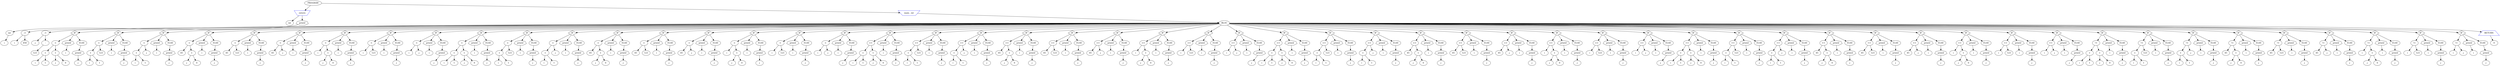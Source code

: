 //fichier DOT représentant le graph du fichier c analysé
digraph test {

node_0 [label="PROGRAM"];
node_1 [label="extern"shape=invtrapezium color=blue];
node_2 [label="int"];
node_3 [label="printd"shape=septagon];
node_4 [label="int"];
node_5 [label="i"];
node_9 [label="main , int"shape=invtrapezium color=blue];
node_11 [label="BLOC"];
node_13 [label=":="];
node_14 [label="i"];
node_15 [label="450"];
node_17 [label=":="];
node_18 [label="j"];
node_19 [label="-"];
node_20 [label="123"];
node_23 [label="IF"shape=diamond];
node_24 [label="<"];
node_25 [label="+"];
node_26 [label="i"];
node_27 [label="1"];
node_29 [label="+"];
node_30 [label="j"];
node_31 [label="0"];
node_34 [label="printd"shape=septagon];
node_35 [label="i"];
node_37 [label="ELSE"];
node_38 [label="printd"shape=septagon];
node_39 [label="j"];
node_43 [label="IF"shape=diamond];
node_44 [label="<"];
node_45 [label="+"];
node_46 [label="i"];
node_47 [label="1"];
node_49 [label="123"];
node_51 [label="printd"shape=septagon];
node_52 [label="i"];
node_54 [label="ELSE"];
node_55 [label="printd"shape=septagon];
node_56 [label="j"];
node_60 [label="IF"shape=diamond];
node_61 [label="<"];
node_62 [label="+"];
node_63 [label="i"];
node_64 [label="1"];
node_66 [label="j"];
node_68 [label="printd"shape=septagon];
node_69 [label="i"];
node_71 [label="ELSE"];
node_72 [label="printd"shape=septagon];
node_73 [label="j"];
node_77 [label="IF"shape=diamond];
node_78 [label="<"];
node_79 [label="45"];
node_80 [label="+"];
node_81 [label="j"];
node_82 [label="0"];
node_85 [label="printd"shape=septagon];
node_86 [label="i"];
node_88 [label="ELSE"];
node_89 [label="printd"shape=septagon];
node_90 [label="j"];
node_94 [label="IF"shape=diamond];
node_95 [label="<"];
node_96 [label="45"];
node_97 [label="123"];
node_99 [label="printd"shape=septagon];
node_100 [label="i"];
node_102 [label="ELSE"];
node_103 [label="printd"shape=septagon];
node_104 [label="j"];
node_108 [label="IF"shape=diamond];
node_109 [label="<"];
node_110 [label="45"];
node_111 [label="j"];
node_113 [label="printd"shape=septagon];
node_114 [label="i"];
node_116 [label="ELSE"];
node_117 [label="printd"shape=septagon];
node_118 [label="j"];
node_122 [label="IF"shape=diamond];
node_123 [label="<"];
node_124 [label="i"];
node_125 [label="+"];
node_126 [label="j"];
node_127 [label="0"];
node_130 [label="printd"shape=septagon];
node_131 [label="i"];
node_133 [label="ELSE"];
node_134 [label="printd"shape=septagon];
node_135 [label="j"];
node_139 [label="IF"shape=diamond];
node_140 [label="<"];
node_141 [label="i"];
node_142 [label="123"];
node_144 [label="printd"shape=septagon];
node_145 [label="i"];
node_147 [label="ELSE"];
node_148 [label="printd"shape=septagon];
node_149 [label="j"];
node_153 [label="IF"shape=diamond];
node_154 [label="<"];
node_155 [label="i"];
node_156 [label="j"];
node_158 [label="printd"shape=septagon];
node_159 [label="i"];
node_161 [label="ELSE"];
node_162 [label="printd"shape=septagon];
node_163 [label="j"];
node_167 [label="IF"shape=diamond];
node_168 [label=">"];
node_169 [label="+"];
node_170 [label="i"];
node_171 [label="1"];
node_173 [label="+"];
node_174 [label="j"];
node_175 [label="0"];
node_178 [label="printd"shape=septagon];
node_179 [label="i"];
node_181 [label="ELSE"];
node_182 [label="printd"shape=septagon];
node_183 [label="j"];
node_187 [label="IF"shape=diamond];
node_188 [label=">"];
node_189 [label="+"];
node_190 [label="i"];
node_191 [label="1"];
node_193 [label="123"];
node_195 [label="printd"shape=septagon];
node_196 [label="i"];
node_198 [label="ELSE"];
node_199 [label="printd"shape=septagon];
node_200 [label="j"];
node_204 [label="IF"shape=diamond];
node_205 [label=">"];
node_206 [label="+"];
node_207 [label="i"];
node_208 [label="1"];
node_210 [label="j"];
node_212 [label="printd"shape=septagon];
node_213 [label="i"];
node_215 [label="ELSE"];
node_216 [label="printd"shape=septagon];
node_217 [label="j"];
node_221 [label="IF"shape=diamond];
node_222 [label=">"];
node_223 [label="45"];
node_224 [label="+"];
node_225 [label="j"];
node_226 [label="0"];
node_229 [label="printd"shape=septagon];
node_230 [label="i"];
node_232 [label="ELSE"];
node_233 [label="printd"shape=septagon];
node_234 [label="j"];
node_238 [label="IF"shape=diamond];
node_239 [label=">"];
node_240 [label="45"];
node_241 [label="123"];
node_243 [label="printd"shape=septagon];
node_244 [label="i"];
node_246 [label="ELSE"];
node_247 [label="printd"shape=septagon];
node_248 [label="j"];
node_252 [label="IF"shape=diamond];
node_253 [label=">"];
node_254 [label="45"];
node_255 [label="j"];
node_257 [label="printd"shape=septagon];
node_258 [label="i"];
node_260 [label="ELSE"];
node_261 [label="printd"shape=septagon];
node_262 [label="j"];
node_266 [label="IF"shape=diamond];
node_267 [label=">"];
node_268 [label="i"];
node_269 [label="+"];
node_270 [label="j"];
node_271 [label="0"];
node_274 [label="printd"shape=septagon];
node_275 [label="i"];
node_277 [label="ELSE"];
node_278 [label="printd"shape=septagon];
node_279 [label="j"];
node_283 [label="IF"shape=diamond];
node_284 [label=">"];
node_285 [label="i"];
node_286 [label="123"];
node_288 [label="printd"shape=septagon];
node_289 [label="i"];
node_291 [label="ELSE"];
node_292 [label="printd"shape=septagon];
node_293 [label="j"];
node_297 [label="IF"shape=diamond];
node_298 [label=">"];
node_299 [label="i"];
node_300 [label="j"];
node_302 [label="printd"shape=septagon];
node_303 [label="i"];
node_305 [label="ELSE"];
node_306 [label="printd"shape=septagon];
node_307 [label="j"];
node_311 [label="IF"shape=diamond];
node_312 [label=">="];
node_313 [label="+"];
node_314 [label="i"];
node_315 [label="1"];
node_317 [label="+"];
node_318 [label="j"];
node_319 [label="0"];
node_322 [label="printd"shape=septagon];
node_323 [label="i"];
node_325 [label="ELSE"];
node_326 [label="printd"shape=septagon];
node_327 [label="j"];
node_331 [label="IF"shape=diamond];
node_332 [label=">="];
node_333 [label="+"];
node_334 [label="i"];
node_335 [label="1"];
node_337 [label="123"];
node_339 [label="printd"shape=septagon];
node_340 [label="i"];
node_342 [label="ELSE"];
node_343 [label="printd"shape=septagon];
node_344 [label="j"];
node_348 [label="IF"shape=diamond];
node_349 [label=">="];
node_350 [label="+"];
node_351 [label="i"];
node_352 [label="1"];
node_354 [label="j"];
node_356 [label="printd"shape=septagon];
node_357 [label="i"];
node_359 [label="ELSE"];
node_360 [label="printd"shape=septagon];
node_361 [label="j"];
node_365 [label="IF"shape=diamond];
node_366 [label=">="];
node_367 [label="45"];
node_368 [label="+"];
node_369 [label="j"];
node_370 [label="0"];
node_373 [label="printd"shape=septagon];
node_374 [label="i"];
node_376 [label="ELSE"];
node_377 [label="printd"shape=septagon];
node_378 [label="j"];
node_382 [label="IF"shape=diamond];
node_383 [label=">="];
node_384 [label="45"];
node_385 [label="123"];
node_387 [label="printd"shape=septagon];
node_388 [label="i"];
node_390 [label="ELSE"];
node_391 [label="printd"shape=septagon];
node_392 [label="j"];
node_396 [label="IF"shape=diamond];
node_397 [label=">="];
node_398 [label="45"];
node_399 [label="j"];
node_401 [label="printd"shape=septagon];
node_402 [label="i"];
node_404 [label="ELSE"];
node_405 [label="printd"shape=septagon];
node_406 [label="j"];
node_410 [label="IF"shape=diamond];
node_411 [label=">="];
node_412 [label="i"];
node_413 [label="+"];
node_414 [label="j"];
node_415 [label="0"];
node_418 [label="printd"shape=septagon];
node_419 [label="i"];
node_421 [label="ELSE"];
node_422 [label="printd"shape=septagon];
node_423 [label="j"];
node_427 [label="IF"shape=diamond];
node_428 [label=">="];
node_429 [label="i"];
node_430 [label="123"];
node_432 [label="printd"shape=septagon];
node_433 [label="i"];
node_435 [label="ELSE"];
node_436 [label="printd"shape=septagon];
node_437 [label="j"];
node_441 [label="IF"shape=diamond];
node_442 [label=">="];
node_443 [label="i"];
node_444 [label="j"];
node_446 [label="printd"shape=septagon];
node_447 [label="i"];
node_449 [label="ELSE"];
node_450 [label="printd"shape=septagon];
node_451 [label="j"];
node_455 [label="IF"shape=diamond];
node_456 [label="<="];
node_457 [label="+"];
node_458 [label="i"];
node_459 [label="1"];
node_461 [label="+"];
node_462 [label="j"];
node_463 [label="0"];
node_466 [label="printd"shape=septagon];
node_467 [label="i"];
node_469 [label="ELSE"];
node_470 [label="printd"shape=septagon];
node_471 [label="j"];
node_475 [label="IF"shape=diamond];
node_476 [label="<="];
node_477 [label="+"];
node_478 [label="i"];
node_479 [label="1"];
node_481 [label="123"];
node_483 [label="printd"shape=septagon];
node_484 [label="i"];
node_486 [label="ELSE"];
node_487 [label="printd"shape=septagon];
node_488 [label="j"];
node_492 [label="IF"shape=diamond];
node_493 [label="<="];
node_494 [label="+"];
node_495 [label="i"];
node_496 [label="1"];
node_498 [label="j"];
node_500 [label="printd"shape=septagon];
node_501 [label="i"];
node_503 [label="ELSE"];
node_504 [label="printd"shape=septagon];
node_505 [label="j"];
node_509 [label="IF"shape=diamond];
node_510 [label="<="];
node_511 [label="45"];
node_512 [label="+"];
node_513 [label="j"];
node_514 [label="0"];
node_517 [label="printd"shape=septagon];
node_518 [label="i"];
node_520 [label="ELSE"];
node_521 [label="printd"shape=septagon];
node_522 [label="j"];
node_526 [label="IF"shape=diamond];
node_527 [label="<="];
node_528 [label="45"];
node_529 [label="123"];
node_531 [label="printd"shape=septagon];
node_532 [label="i"];
node_534 [label="ELSE"];
node_535 [label="printd"shape=septagon];
node_536 [label="j"];
node_540 [label="IF"shape=diamond];
node_541 [label="<="];
node_542 [label="45"];
node_543 [label="j"];
node_545 [label="printd"shape=septagon];
node_546 [label="i"];
node_548 [label="ELSE"];
node_549 [label="printd"shape=septagon];
node_550 [label="j"];
node_554 [label="IF"shape=diamond];
node_555 [label="<="];
node_556 [label="i"];
node_557 [label="+"];
node_558 [label="j"];
node_559 [label="0"];
node_562 [label="printd"shape=septagon];
node_563 [label="i"];
node_565 [label="ELSE"];
node_566 [label="printd"shape=septagon];
node_567 [label="j"];
node_571 [label="IF"shape=diamond];
node_572 [label="<="];
node_573 [label="i"];
node_574 [label="123"];
node_576 [label="printd"shape=septagon];
node_577 [label="i"];
node_579 [label="ELSE"];
node_580 [label="printd"shape=septagon];
node_581 [label="j"];
node_585 [label="IF"shape=diamond];
node_586 [label="<="];
node_587 [label="i"];
node_588 [label="j"];
node_590 [label="printd"shape=septagon];
node_591 [label="i"];
node_593 [label="ELSE"];
node_594 [label="printd"shape=septagon];
node_595 [label="j"];
node_599 [label="IF"shape=diamond];
node_600 [label="=="];
node_601 [label="+"];
node_602 [label="i"];
node_603 [label="1"];
node_605 [label="+"];
node_606 [label="j"];
node_607 [label="0"];
node_610 [label="printd"shape=septagon];
node_611 [label="i"];
node_613 [label="ELSE"];
node_614 [label="printd"shape=septagon];
node_615 [label="j"];
node_619 [label="IF"shape=diamond];
node_620 [label="=="];
node_621 [label="+"];
node_622 [label="i"];
node_623 [label="1"];
node_625 [label="123"];
node_627 [label="printd"shape=septagon];
node_628 [label="i"];
node_630 [label="ELSE"];
node_631 [label="printd"shape=septagon];
node_632 [label="j"];
node_636 [label="IF"shape=diamond];
node_637 [label="=="];
node_638 [label="+"];
node_639 [label="i"];
node_640 [label="1"];
node_642 [label="j"];
node_644 [label="printd"shape=septagon];
node_645 [label="i"];
node_647 [label="ELSE"];
node_648 [label="printd"shape=septagon];
node_649 [label="j"];
node_653 [label="IF"shape=diamond];
node_654 [label="=="];
node_655 [label="45"];
node_656 [label="+"];
node_657 [label="j"];
node_658 [label="0"];
node_661 [label="printd"shape=septagon];
node_662 [label="i"];
node_664 [label="ELSE"];
node_665 [label="printd"shape=septagon];
node_666 [label="j"];
node_670 [label="IF"shape=diamond];
node_671 [label="=="];
node_672 [label="45"];
node_673 [label="123"];
node_675 [label="printd"shape=septagon];
node_676 [label="i"];
node_678 [label="ELSE"];
node_679 [label="printd"shape=septagon];
node_680 [label="j"];
node_684 [label="IF"shape=diamond];
node_685 [label="=="];
node_686 [label="45"];
node_687 [label="j"];
node_689 [label="printd"shape=septagon];
node_690 [label="i"];
node_692 [label="ELSE"];
node_693 [label="printd"shape=septagon];
node_694 [label="j"];
node_698 [label="IF"shape=diamond];
node_699 [label="=="];
node_700 [label="i"];
node_701 [label="+"];
node_702 [label="j"];
node_703 [label="0"];
node_706 [label="printd"shape=septagon];
node_707 [label="i"];
node_709 [label="ELSE"];
node_710 [label="printd"shape=septagon];
node_711 [label="j"];
node_715 [label="IF"shape=diamond];
node_716 [label="=="];
node_717 [label="i"];
node_718 [label="123"];
node_720 [label="printd"shape=septagon];
node_721 [label="i"];
node_723 [label="ELSE"];
node_724 [label="printd"shape=septagon];
node_725 [label="j"];
node_729 [label="IF"shape=diamond];
node_730 [label="=="];
node_731 [label="i"];
node_732 [label="j"];
node_734 [label="printd"shape=septagon];
node_735 [label="i"];
node_737 [label="ELSE"];
node_738 [label="printd"shape=septagon];
node_739 [label="j"];
node_743 [label="IF"shape=diamond];
node_744 [label="!="];
node_745 [label="+"];
node_746 [label="i"];
node_747 [label="1"];
node_749 [label="+"];
node_750 [label="j"];
node_751 [label="0"];
node_754 [label="printd"shape=septagon];
node_755 [label="i"];
node_757 [label="ELSE"];
node_758 [label="printd"shape=septagon];
node_759 [label="j"];
node_763 [label="IF"shape=diamond];
node_764 [label="!="];
node_765 [label="+"];
node_766 [label="i"];
node_767 [label="1"];
node_769 [label="123"];
node_771 [label="printd"shape=septagon];
node_772 [label="i"];
node_774 [label="ELSE"];
node_775 [label="printd"shape=septagon];
node_776 [label="j"];
node_780 [label="IF"shape=diamond];
node_781 [label="!="];
node_782 [label="+"];
node_783 [label="i"];
node_784 [label="1"];
node_786 [label="j"];
node_788 [label="printd"shape=septagon];
node_789 [label="i"];
node_791 [label="ELSE"];
node_792 [label="printd"shape=septagon];
node_793 [label="j"];
node_797 [label="IF"shape=diamond];
node_798 [label="!="];
node_799 [label="45"];
node_800 [label="+"];
node_801 [label="j"];
node_802 [label="0"];
node_805 [label="printd"shape=septagon];
node_806 [label="i"];
node_808 [label="ELSE"];
node_809 [label="printd"shape=septagon];
node_810 [label="j"];
node_814 [label="IF"shape=diamond];
node_815 [label="!="];
node_816 [label="45"];
node_817 [label="123"];
node_819 [label="printd"shape=septagon];
node_820 [label="i"];
node_822 [label="ELSE"];
node_823 [label="printd"shape=septagon];
node_824 [label="j"];
node_828 [label="IF"shape=diamond];
node_829 [label="!="];
node_830 [label="45"];
node_831 [label="j"];
node_833 [label="printd"shape=septagon];
node_834 [label="i"];
node_836 [label="ELSE"];
node_837 [label="printd"shape=septagon];
node_838 [label="j"];
node_842 [label="IF"shape=diamond];
node_843 [label="!="];
node_844 [label="i"];
node_845 [label="+"];
node_846 [label="j"];
node_847 [label="0"];
node_850 [label="printd"shape=septagon];
node_851 [label="i"];
node_853 [label="ELSE"];
node_854 [label="printd"shape=septagon];
node_855 [label="j"];
node_859 [label="IF"shape=diamond];
node_860 [label="!="];
node_861 [label="i"];
node_862 [label="123"];
node_864 [label="printd"shape=septagon];
node_865 [label="i"];
node_867 [label="ELSE"];
node_868 [label="printd"shape=septagon];
node_869 [label="j"];
node_873 [label="IF"shape=diamond];
node_874 [label="!="];
node_875 [label="i"];
node_876 [label="j"];
node_878 [label="printd"shape=septagon];
node_879 [label="i"];
node_881 [label="ELSE"];
node_882 [label="printd"shape=septagon];
node_883 [label="j"];
node_887 [label="RETURN"shape=trapezium color=blue];
node_888 [label="0"];
node_0 -> node_1;
node_0 -> node_9;
node_1 -> node_2;
node_1 -> node_3;
node_3 -> node_4;
node_4 -> node_5;
node_9 -> node_11;
node_11 -> node_13;
node_11 -> node_17;
node_11 -> node_23;
node_11 -> node_43;
node_11 -> node_60;
node_11 -> node_77;
node_11 -> node_94;
node_11 -> node_108;
node_11 -> node_122;
node_11 -> node_139;
node_11 -> node_153;
node_11 -> node_167;
node_11 -> node_187;
node_11 -> node_204;
node_11 -> node_221;
node_11 -> node_238;
node_11 -> node_252;
node_11 -> node_266;
node_11 -> node_283;
node_11 -> node_297;
node_11 -> node_311;
node_11 -> node_331;
node_11 -> node_348;
node_11 -> node_365;
node_11 -> node_382;
node_11 -> node_396;
node_11 -> node_410;
node_11 -> node_427;
node_11 -> node_441;
node_11 -> node_455;
node_11 -> node_475;
node_11 -> node_492;
node_11 -> node_509;
node_11 -> node_526;
node_11 -> node_540;
node_11 -> node_554;
node_11 -> node_571;
node_11 -> node_585;
node_11 -> node_599;
node_11 -> node_619;
node_11 -> node_636;
node_11 -> node_653;
node_11 -> node_670;
node_11 -> node_684;
node_11 -> node_698;
node_11 -> node_715;
node_11 -> node_729;
node_11 -> node_743;
node_11 -> node_763;
node_11 -> node_780;
node_11 -> node_797;
node_11 -> node_814;
node_11 -> node_828;
node_11 -> node_842;
node_11 -> node_859;
node_11 -> node_873;
node_11 -> node_887;
node_13 -> node_14;
node_13 -> node_15;
node_17 -> node_18;
node_17 -> node_19;
node_19 -> node_20;
node_23 -> node_24;
node_23 -> node_34;
node_23 -> node_37;
node_24 -> node_25;
node_24 -> node_29;
node_25 -> node_26;
node_25 -> node_27;
node_29 -> node_30;
node_29 -> node_31;
node_34 -> node_35;
node_37 -> node_38;
node_38 -> node_39;
node_43 -> node_44;
node_43 -> node_51;
node_43 -> node_54;
node_44 -> node_45;
node_44 -> node_49;
node_45 -> node_46;
node_45 -> node_47;
node_51 -> node_52;
node_54 -> node_55;
node_55 -> node_56;
node_60 -> node_61;
node_60 -> node_68;
node_60 -> node_71;
node_61 -> node_62;
node_61 -> node_66;
node_62 -> node_63;
node_62 -> node_64;
node_68 -> node_69;
node_71 -> node_72;
node_72 -> node_73;
node_77 -> node_78;
node_77 -> node_85;
node_77 -> node_88;
node_78 -> node_79;
node_78 -> node_80;
node_80 -> node_81;
node_80 -> node_82;
node_85 -> node_86;
node_88 -> node_89;
node_89 -> node_90;
node_94 -> node_95;
node_94 -> node_99;
node_94 -> node_102;
node_95 -> node_96;
node_95 -> node_97;
node_99 -> node_100;
node_102 -> node_103;
node_103 -> node_104;
node_108 -> node_109;
node_108 -> node_113;
node_108 -> node_116;
node_109 -> node_110;
node_109 -> node_111;
node_113 -> node_114;
node_116 -> node_117;
node_117 -> node_118;
node_122 -> node_123;
node_122 -> node_130;
node_122 -> node_133;
node_123 -> node_124;
node_123 -> node_125;
node_125 -> node_126;
node_125 -> node_127;
node_130 -> node_131;
node_133 -> node_134;
node_134 -> node_135;
node_139 -> node_140;
node_139 -> node_144;
node_139 -> node_147;
node_140 -> node_141;
node_140 -> node_142;
node_144 -> node_145;
node_147 -> node_148;
node_148 -> node_149;
node_153 -> node_154;
node_153 -> node_158;
node_153 -> node_161;
node_154 -> node_155;
node_154 -> node_156;
node_158 -> node_159;
node_161 -> node_162;
node_162 -> node_163;
node_167 -> node_168;
node_167 -> node_178;
node_167 -> node_181;
node_168 -> node_169;
node_168 -> node_173;
node_169 -> node_170;
node_169 -> node_171;
node_173 -> node_174;
node_173 -> node_175;
node_178 -> node_179;
node_181 -> node_182;
node_182 -> node_183;
node_187 -> node_188;
node_187 -> node_195;
node_187 -> node_198;
node_188 -> node_189;
node_188 -> node_193;
node_189 -> node_190;
node_189 -> node_191;
node_195 -> node_196;
node_198 -> node_199;
node_199 -> node_200;
node_204 -> node_205;
node_204 -> node_212;
node_204 -> node_215;
node_205 -> node_206;
node_205 -> node_210;
node_206 -> node_207;
node_206 -> node_208;
node_212 -> node_213;
node_215 -> node_216;
node_216 -> node_217;
node_221 -> node_222;
node_221 -> node_229;
node_221 -> node_232;
node_222 -> node_223;
node_222 -> node_224;
node_224 -> node_225;
node_224 -> node_226;
node_229 -> node_230;
node_232 -> node_233;
node_233 -> node_234;
node_238 -> node_239;
node_238 -> node_243;
node_238 -> node_246;
node_239 -> node_240;
node_239 -> node_241;
node_243 -> node_244;
node_246 -> node_247;
node_247 -> node_248;
node_252 -> node_253;
node_252 -> node_257;
node_252 -> node_260;
node_253 -> node_254;
node_253 -> node_255;
node_257 -> node_258;
node_260 -> node_261;
node_261 -> node_262;
node_266 -> node_267;
node_266 -> node_274;
node_266 -> node_277;
node_267 -> node_268;
node_267 -> node_269;
node_269 -> node_270;
node_269 -> node_271;
node_274 -> node_275;
node_277 -> node_278;
node_278 -> node_279;
node_283 -> node_284;
node_283 -> node_288;
node_283 -> node_291;
node_284 -> node_285;
node_284 -> node_286;
node_288 -> node_289;
node_291 -> node_292;
node_292 -> node_293;
node_297 -> node_298;
node_297 -> node_302;
node_297 -> node_305;
node_298 -> node_299;
node_298 -> node_300;
node_302 -> node_303;
node_305 -> node_306;
node_306 -> node_307;
node_311 -> node_312;
node_311 -> node_322;
node_311 -> node_325;
node_312 -> node_313;
node_312 -> node_317;
node_313 -> node_314;
node_313 -> node_315;
node_317 -> node_318;
node_317 -> node_319;
node_322 -> node_323;
node_325 -> node_326;
node_326 -> node_327;
node_331 -> node_332;
node_331 -> node_339;
node_331 -> node_342;
node_332 -> node_333;
node_332 -> node_337;
node_333 -> node_334;
node_333 -> node_335;
node_339 -> node_340;
node_342 -> node_343;
node_343 -> node_344;
node_348 -> node_349;
node_348 -> node_356;
node_348 -> node_359;
node_349 -> node_350;
node_349 -> node_354;
node_350 -> node_351;
node_350 -> node_352;
node_356 -> node_357;
node_359 -> node_360;
node_360 -> node_361;
node_365 -> node_366;
node_365 -> node_373;
node_365 -> node_376;
node_366 -> node_367;
node_366 -> node_368;
node_368 -> node_369;
node_368 -> node_370;
node_373 -> node_374;
node_376 -> node_377;
node_377 -> node_378;
node_382 -> node_383;
node_382 -> node_387;
node_382 -> node_390;
node_383 -> node_384;
node_383 -> node_385;
node_387 -> node_388;
node_390 -> node_391;
node_391 -> node_392;
node_396 -> node_397;
node_396 -> node_401;
node_396 -> node_404;
node_397 -> node_398;
node_397 -> node_399;
node_401 -> node_402;
node_404 -> node_405;
node_405 -> node_406;
node_410 -> node_411;
node_410 -> node_418;
node_410 -> node_421;
node_411 -> node_412;
node_411 -> node_413;
node_413 -> node_414;
node_413 -> node_415;
node_418 -> node_419;
node_421 -> node_422;
node_422 -> node_423;
node_427 -> node_428;
node_427 -> node_432;
node_427 -> node_435;
node_428 -> node_429;
node_428 -> node_430;
node_432 -> node_433;
node_435 -> node_436;
node_436 -> node_437;
node_441 -> node_442;
node_441 -> node_446;
node_441 -> node_449;
node_442 -> node_443;
node_442 -> node_444;
node_446 -> node_447;
node_449 -> node_450;
node_450 -> node_451;
node_455 -> node_456;
node_455 -> node_466;
node_455 -> node_469;
node_456 -> node_457;
node_456 -> node_461;
node_457 -> node_458;
node_457 -> node_459;
node_461 -> node_462;
node_461 -> node_463;
node_466 -> node_467;
node_469 -> node_470;
node_470 -> node_471;
node_475 -> node_476;
node_475 -> node_483;
node_475 -> node_486;
node_476 -> node_477;
node_476 -> node_481;
node_477 -> node_478;
node_477 -> node_479;
node_483 -> node_484;
node_486 -> node_487;
node_487 -> node_488;
node_492 -> node_493;
node_492 -> node_500;
node_492 -> node_503;
node_493 -> node_494;
node_493 -> node_498;
node_494 -> node_495;
node_494 -> node_496;
node_500 -> node_501;
node_503 -> node_504;
node_504 -> node_505;
node_509 -> node_510;
node_509 -> node_517;
node_509 -> node_520;
node_510 -> node_511;
node_510 -> node_512;
node_512 -> node_513;
node_512 -> node_514;
node_517 -> node_518;
node_520 -> node_521;
node_521 -> node_522;
node_526 -> node_527;
node_526 -> node_531;
node_526 -> node_534;
node_527 -> node_528;
node_527 -> node_529;
node_531 -> node_532;
node_534 -> node_535;
node_535 -> node_536;
node_540 -> node_541;
node_540 -> node_545;
node_540 -> node_548;
node_541 -> node_542;
node_541 -> node_543;
node_545 -> node_546;
node_548 -> node_549;
node_549 -> node_550;
node_554 -> node_555;
node_554 -> node_562;
node_554 -> node_565;
node_555 -> node_556;
node_555 -> node_557;
node_557 -> node_558;
node_557 -> node_559;
node_562 -> node_563;
node_565 -> node_566;
node_566 -> node_567;
node_571 -> node_572;
node_571 -> node_576;
node_571 -> node_579;
node_572 -> node_573;
node_572 -> node_574;
node_576 -> node_577;
node_579 -> node_580;
node_580 -> node_581;
node_585 -> node_586;
node_585 -> node_590;
node_585 -> node_593;
node_586 -> node_587;
node_586 -> node_588;
node_590 -> node_591;
node_593 -> node_594;
node_594 -> node_595;
node_599 -> node_600;
node_599 -> node_610;
node_599 -> node_613;
node_600 -> node_601;
node_600 -> node_605;
node_601 -> node_602;
node_601 -> node_603;
node_605 -> node_606;
node_605 -> node_607;
node_610 -> node_611;
node_613 -> node_614;
node_614 -> node_615;
node_619 -> node_620;
node_619 -> node_627;
node_619 -> node_630;
node_620 -> node_621;
node_620 -> node_625;
node_621 -> node_622;
node_621 -> node_623;
node_627 -> node_628;
node_630 -> node_631;
node_631 -> node_632;
node_636 -> node_637;
node_636 -> node_644;
node_636 -> node_647;
node_637 -> node_638;
node_637 -> node_642;
node_638 -> node_639;
node_638 -> node_640;
node_644 -> node_645;
node_647 -> node_648;
node_648 -> node_649;
node_653 -> node_654;
node_653 -> node_661;
node_653 -> node_664;
node_654 -> node_655;
node_654 -> node_656;
node_656 -> node_657;
node_656 -> node_658;
node_661 -> node_662;
node_664 -> node_665;
node_665 -> node_666;
node_670 -> node_671;
node_670 -> node_675;
node_670 -> node_678;
node_671 -> node_672;
node_671 -> node_673;
node_675 -> node_676;
node_678 -> node_679;
node_679 -> node_680;
node_684 -> node_685;
node_684 -> node_689;
node_684 -> node_692;
node_685 -> node_686;
node_685 -> node_687;
node_689 -> node_690;
node_692 -> node_693;
node_693 -> node_694;
node_698 -> node_699;
node_698 -> node_706;
node_698 -> node_709;
node_699 -> node_700;
node_699 -> node_701;
node_701 -> node_702;
node_701 -> node_703;
node_706 -> node_707;
node_709 -> node_710;
node_710 -> node_711;
node_715 -> node_716;
node_715 -> node_720;
node_715 -> node_723;
node_716 -> node_717;
node_716 -> node_718;
node_720 -> node_721;
node_723 -> node_724;
node_724 -> node_725;
node_729 -> node_730;
node_729 -> node_734;
node_729 -> node_737;
node_730 -> node_731;
node_730 -> node_732;
node_734 -> node_735;
node_737 -> node_738;
node_738 -> node_739;
node_743 -> node_744;
node_743 -> node_754;
node_743 -> node_757;
node_744 -> node_745;
node_744 -> node_749;
node_745 -> node_746;
node_745 -> node_747;
node_749 -> node_750;
node_749 -> node_751;
node_754 -> node_755;
node_757 -> node_758;
node_758 -> node_759;
node_763 -> node_764;
node_763 -> node_771;
node_763 -> node_774;
node_764 -> node_765;
node_764 -> node_769;
node_765 -> node_766;
node_765 -> node_767;
node_771 -> node_772;
node_774 -> node_775;
node_775 -> node_776;
node_780 -> node_781;
node_780 -> node_788;
node_780 -> node_791;
node_781 -> node_782;
node_781 -> node_786;
node_782 -> node_783;
node_782 -> node_784;
node_788 -> node_789;
node_791 -> node_792;
node_792 -> node_793;
node_797 -> node_798;
node_797 -> node_805;
node_797 -> node_808;
node_798 -> node_799;
node_798 -> node_800;
node_800 -> node_801;
node_800 -> node_802;
node_805 -> node_806;
node_808 -> node_809;
node_809 -> node_810;
node_814 -> node_815;
node_814 -> node_819;
node_814 -> node_822;
node_815 -> node_816;
node_815 -> node_817;
node_819 -> node_820;
node_822 -> node_823;
node_823 -> node_824;
node_828 -> node_829;
node_828 -> node_833;
node_828 -> node_836;
node_829 -> node_830;
node_829 -> node_831;
node_833 -> node_834;
node_836 -> node_837;
node_837 -> node_838;
node_842 -> node_843;
node_842 -> node_850;
node_842 -> node_853;
node_843 -> node_844;
node_843 -> node_845;
node_845 -> node_846;
node_845 -> node_847;
node_850 -> node_851;
node_853 -> node_854;
node_854 -> node_855;
node_859 -> node_860;
node_859 -> node_864;
node_859 -> node_867;
node_860 -> node_861;
node_860 -> node_862;
node_864 -> node_865;
node_867 -> node_868;
node_868 -> node_869;
node_873 -> node_874;
node_873 -> node_878;
node_873 -> node_881;
node_874 -> node_875;
node_874 -> node_876;
node_878 -> node_879;
node_881 -> node_882;
node_882 -> node_883;
node_887 -> node_888;
}